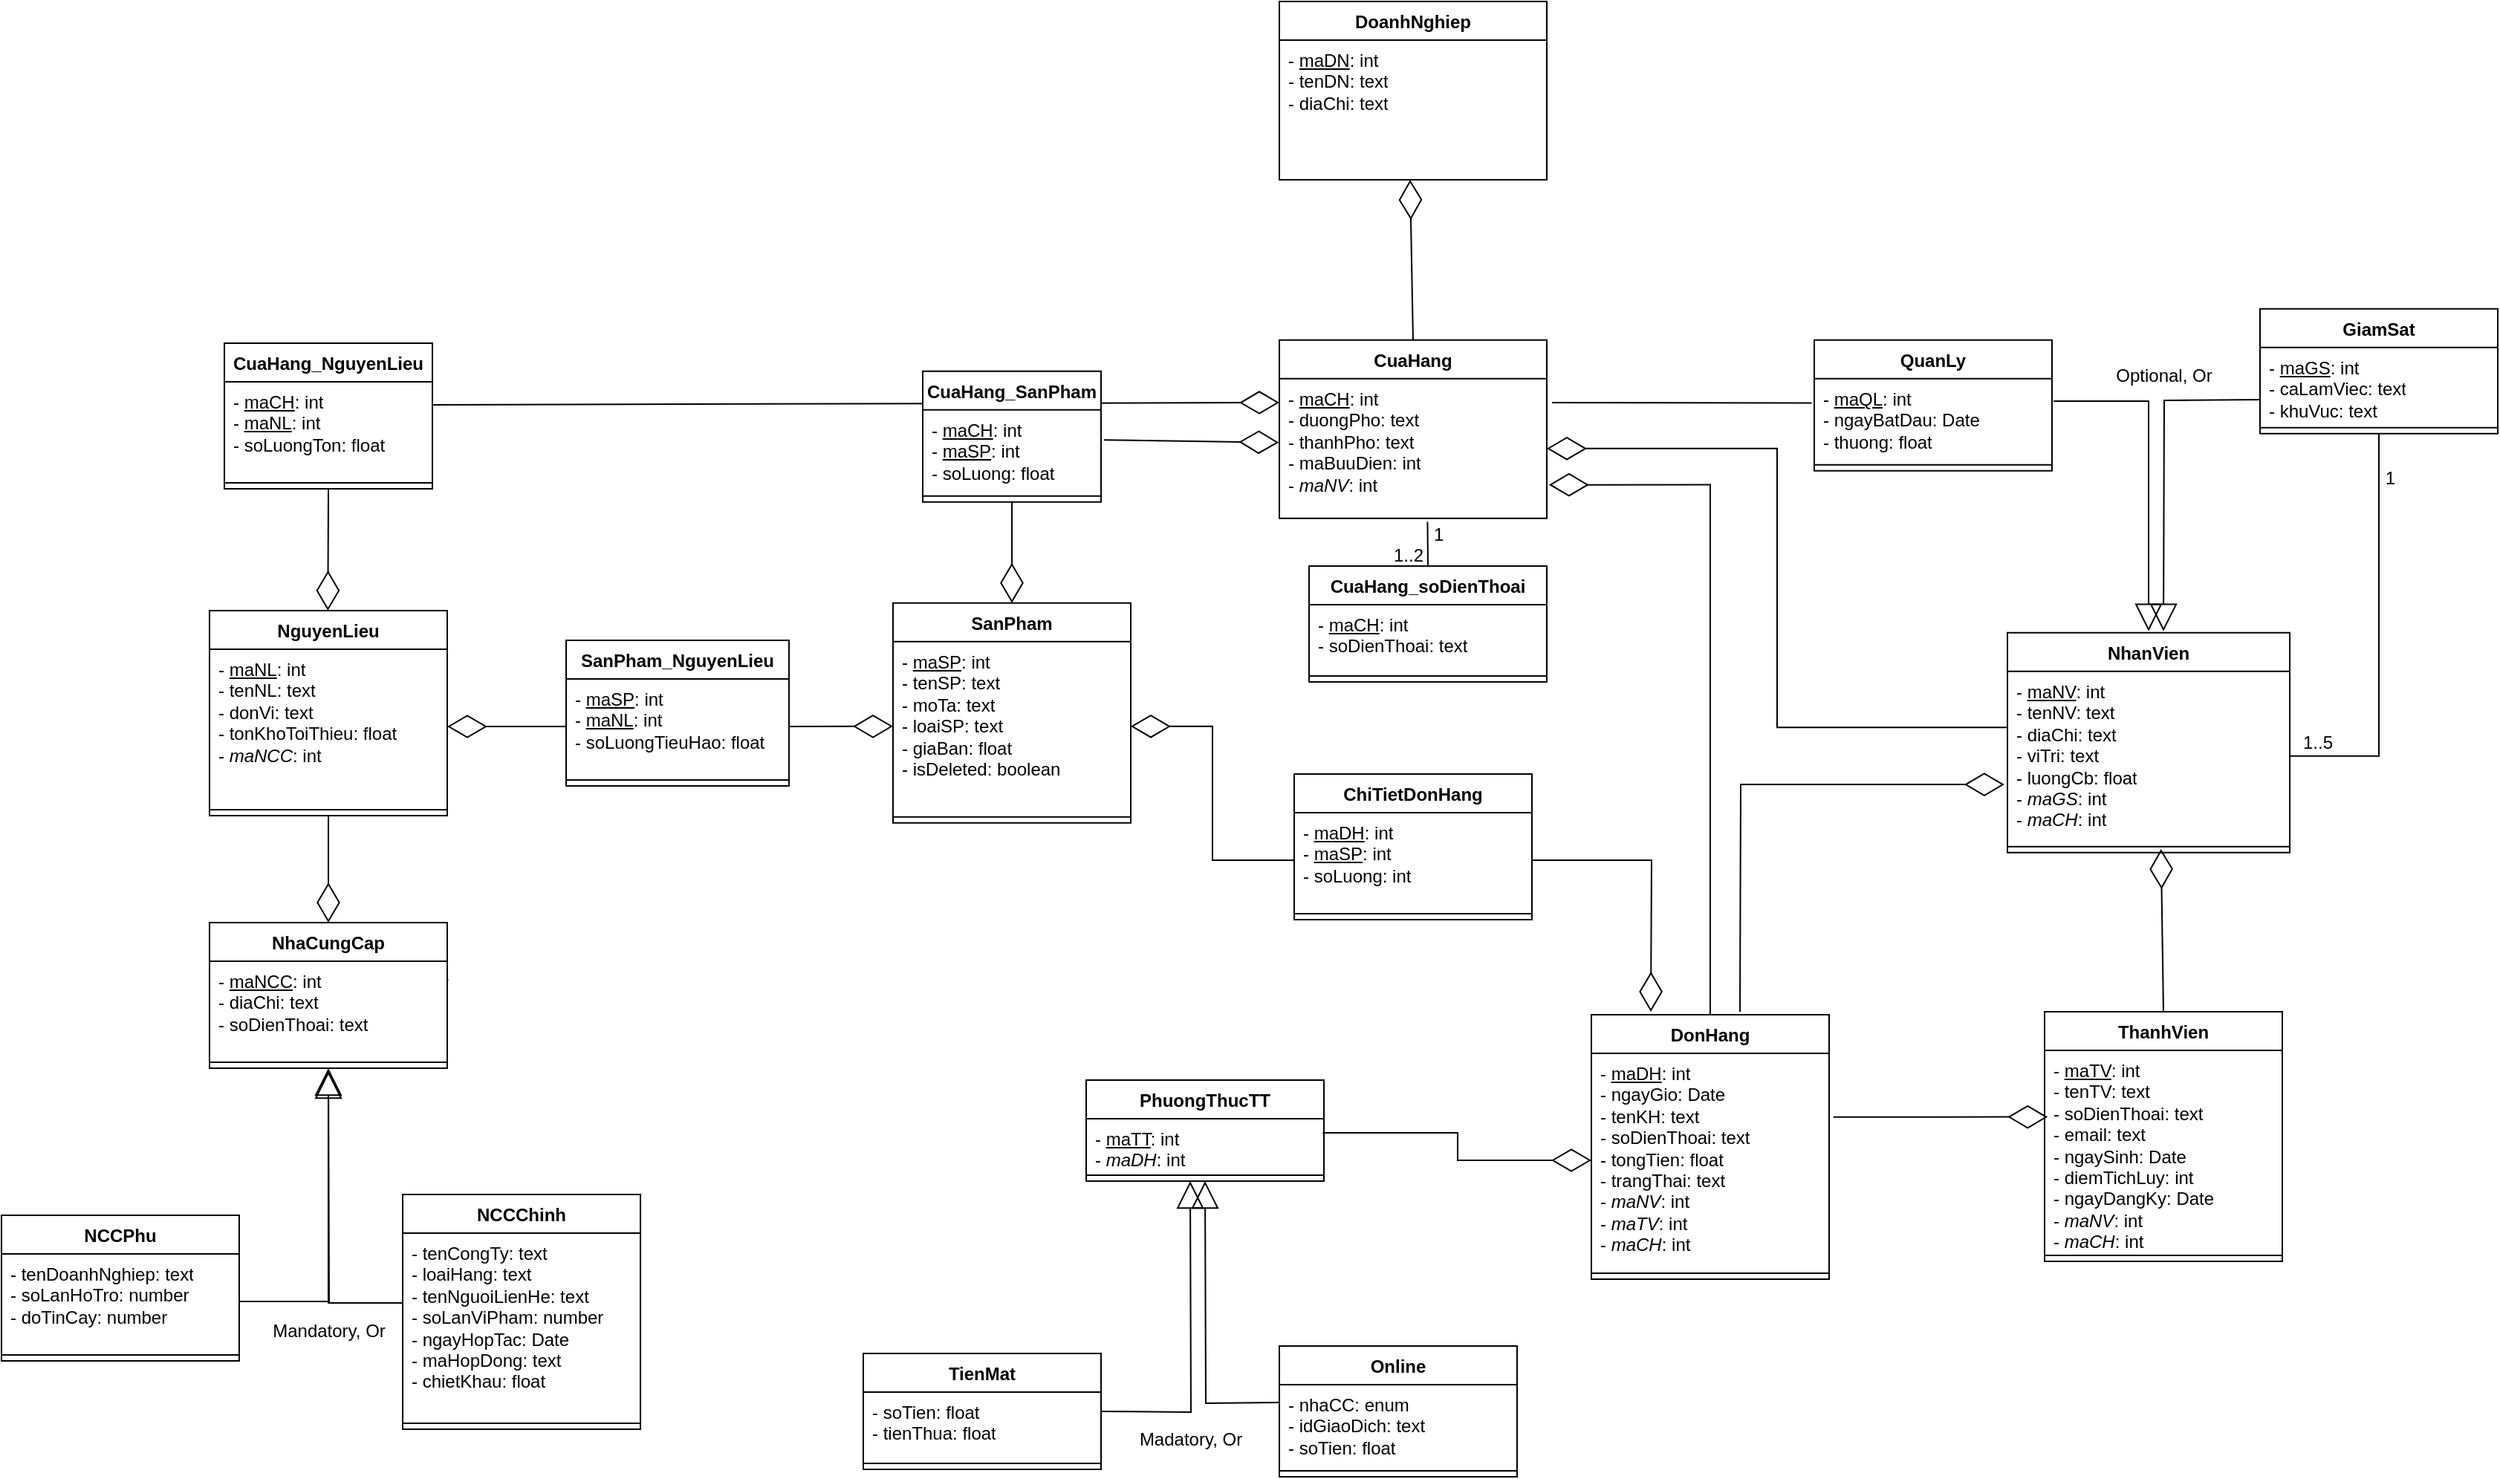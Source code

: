 <mxfile version="26.0.6">
  <diagram name="Page-1" id="6xRrUCBPtQCPAdvizPN7">
    <mxGraphModel dx="1007" dy="2607" grid="1" gridSize="10" guides="1" tooltips="1" connect="1" arrows="1" fold="1" page="1" pageScale="1" pageWidth="2336" pageHeight="1654" background="none" math="0" shadow="0">
      <root>
        <mxCell id="0" />
        <mxCell id="1" parent="0" />
        <mxCell id="emTc7THupfJZA45jP89o-106" value="CuaHang" style="swimlane;fontStyle=1;align=center;verticalAlign=top;childLayout=stackLayout;horizontal=1;startSize=26;horizontalStack=0;resizeParent=1;resizeParentMax=0;resizeLast=0;collapsible=1;marginBottom=0;whiteSpace=wrap;html=1;" parent="1" vertex="1">
          <mxGeometry x="1040" y="-1402.12" width="180" height="120" as="geometry" />
        </mxCell>
        <mxCell id="emTc7THupfJZA45jP89o-107" value="- &lt;u&gt;maCH&lt;/u&gt;: int&amp;nbsp;&lt;div&gt;- duongPho: text&lt;/div&gt;&lt;div&gt;- thanhPho: text&lt;/div&gt;&lt;div&gt;- maBuuDien: int&lt;/div&gt;&lt;div&gt;- &lt;i&gt;maNV&lt;/i&gt;: int&lt;/div&gt;" style="text;strokeColor=none;fillColor=none;align=left;verticalAlign=top;spacingLeft=4;spacingRight=4;overflow=hidden;rotatable=0;points=[[0,0.5],[1,0.5]];portConstraint=eastwest;whiteSpace=wrap;html=1;" parent="emTc7THupfJZA45jP89o-106" vertex="1">
          <mxGeometry y="26" width="180" height="94" as="geometry" />
        </mxCell>
        <mxCell id="emTc7THupfJZA45jP89o-109" value="NhanVien" style="swimlane;fontStyle=1;align=center;verticalAlign=top;childLayout=stackLayout;horizontal=1;startSize=26;horizontalStack=0;resizeParent=1;resizeParentMax=0;resizeLast=0;collapsible=1;marginBottom=0;whiteSpace=wrap;html=1;" parent="1" vertex="1">
          <mxGeometry x="1530" y="-1205.12" width="190" height="148" as="geometry" />
        </mxCell>
        <mxCell id="emTc7THupfJZA45jP89o-110" value="- &lt;u&gt;maNV&lt;/u&gt;: int&lt;div&gt;- tenNV: text&lt;/div&gt;&lt;div&gt;- diaChi: text&lt;/div&gt;&lt;div&gt;- viTri: text&lt;/div&gt;&lt;div&gt;- luongCb: float&lt;/div&gt;&lt;div&gt;- &lt;i&gt;maGS&lt;/i&gt;: int&lt;/div&gt;&lt;div&gt;- &lt;i&gt;maCH&lt;/i&gt;: int&lt;/div&gt;" style="text;strokeColor=none;fillColor=none;align=left;verticalAlign=top;spacingLeft=4;spacingRight=4;overflow=hidden;rotatable=0;points=[[0,0.5],[1,0.5]];portConstraint=eastwest;whiteSpace=wrap;html=1;" parent="emTc7THupfJZA45jP89o-109" vertex="1">
          <mxGeometry y="26" width="190" height="114" as="geometry" />
        </mxCell>
        <mxCell id="emTc7THupfJZA45jP89o-111" value="" style="line;strokeWidth=1;fillColor=none;align=left;verticalAlign=middle;spacingTop=-1;spacingLeft=3;spacingRight=3;rotatable=0;labelPosition=right;points=[];portConstraint=eastwest;strokeColor=inherit;" parent="emTc7THupfJZA45jP89o-109" vertex="1">
          <mxGeometry y="140" width="190" height="8" as="geometry" />
        </mxCell>
        <mxCell id="emTc7THupfJZA45jP89o-112" value="GiamSat" style="swimlane;fontStyle=1;align=center;verticalAlign=top;childLayout=stackLayout;horizontal=1;startSize=26;horizontalStack=0;resizeParent=1;resizeParentMax=0;resizeLast=0;collapsible=1;marginBottom=0;whiteSpace=wrap;html=1;" parent="1" vertex="1">
          <mxGeometry x="1700" y="-1423.12" width="160" height="84" as="geometry" />
        </mxCell>
        <mxCell id="emTc7THupfJZA45jP89o-113" value="&lt;div&gt;- &lt;u&gt;maGS&lt;/u&gt;: int&lt;/div&gt;- caLamViec: text&lt;div&gt;- khuVuc: text&lt;/div&gt;&lt;div&gt;&lt;br&gt;&lt;/div&gt;" style="text;strokeColor=none;fillColor=none;align=left;verticalAlign=top;spacingLeft=4;spacingRight=4;overflow=hidden;rotatable=0;points=[[0,0.5],[1,0.5]];portConstraint=eastwest;whiteSpace=wrap;html=1;" parent="emTc7THupfJZA45jP89o-112" vertex="1">
          <mxGeometry y="26" width="160" height="50" as="geometry" />
        </mxCell>
        <mxCell id="emTc7THupfJZA45jP89o-114" value="" style="line;strokeWidth=1;fillColor=none;align=left;verticalAlign=middle;spacingTop=-1;spacingLeft=3;spacingRight=3;rotatable=0;labelPosition=right;points=[];portConstraint=eastwest;strokeColor=inherit;" parent="emTc7THupfJZA45jP89o-112" vertex="1">
          <mxGeometry y="76" width="160" height="8" as="geometry" />
        </mxCell>
        <mxCell id="emTc7THupfJZA45jP89o-115" value="QuanLy" style="swimlane;fontStyle=1;align=center;verticalAlign=top;childLayout=stackLayout;horizontal=1;startSize=26;horizontalStack=0;resizeParent=1;resizeParentMax=0;resizeLast=0;collapsible=1;marginBottom=0;whiteSpace=wrap;html=1;" parent="1" vertex="1">
          <mxGeometry x="1400" y="-1402.12" width="160" height="88" as="geometry" />
        </mxCell>
        <mxCell id="emTc7THupfJZA45jP89o-116" value="&lt;div&gt;- &lt;u&gt;maQL&lt;/u&gt;: int&lt;/div&gt;- ngayBatDau: Date&lt;div&gt;- thuong: float&lt;/div&gt;" style="text;strokeColor=none;fillColor=none;align=left;verticalAlign=top;spacingLeft=4;spacingRight=4;overflow=hidden;rotatable=0;points=[[0,0.5],[1,0.5]];portConstraint=eastwest;whiteSpace=wrap;html=1;" parent="emTc7THupfJZA45jP89o-115" vertex="1">
          <mxGeometry y="26" width="160" height="54" as="geometry" />
        </mxCell>
        <mxCell id="emTc7THupfJZA45jP89o-117" value="" style="line;strokeWidth=1;fillColor=none;align=left;verticalAlign=middle;spacingTop=-1;spacingLeft=3;spacingRight=3;rotatable=0;labelPosition=right;points=[];portConstraint=eastwest;strokeColor=inherit;" parent="emTc7THupfJZA45jP89o-115" vertex="1">
          <mxGeometry y="80" width="160" height="8" as="geometry" />
        </mxCell>
        <mxCell id="emTc7THupfJZA45jP89o-118" value="NguyenLieu" style="swimlane;fontStyle=1;align=center;verticalAlign=top;childLayout=stackLayout;horizontal=1;startSize=26;horizontalStack=0;resizeParent=1;resizeParentMax=0;resizeLast=0;collapsible=1;marginBottom=0;whiteSpace=wrap;html=1;" parent="1" vertex="1">
          <mxGeometry x="320" y="-1220" width="160" height="138" as="geometry" />
        </mxCell>
        <mxCell id="emTc7THupfJZA45jP89o-119" value="- &lt;u&gt;maNL&lt;/u&gt;: int&lt;div&gt;- tenNL: text&lt;/div&gt;&lt;div&gt;- donVi: text&lt;/div&gt;&lt;div&gt;- tonKhoToiThieu: float&lt;/div&gt;&lt;div&gt;- &lt;i&gt;maNCC&lt;/i&gt;: int&lt;/div&gt;" style="text;strokeColor=none;fillColor=none;align=left;verticalAlign=top;spacingLeft=4;spacingRight=4;overflow=hidden;rotatable=0;points=[[0,0.5],[1,0.5]];portConstraint=eastwest;whiteSpace=wrap;html=1;" parent="emTc7THupfJZA45jP89o-118" vertex="1">
          <mxGeometry y="26" width="160" height="104" as="geometry" />
        </mxCell>
        <mxCell id="emTc7THupfJZA45jP89o-120" value="" style="line;strokeWidth=1;fillColor=none;align=left;verticalAlign=middle;spacingTop=-1;spacingLeft=3;spacingRight=3;rotatable=0;labelPosition=right;points=[];portConstraint=eastwest;strokeColor=inherit;" parent="emTc7THupfJZA45jP89o-118" vertex="1">
          <mxGeometry y="130" width="160" height="8" as="geometry" />
        </mxCell>
        <mxCell id="emTc7THupfJZA45jP89o-121" value="SanPham" style="swimlane;fontStyle=1;align=center;verticalAlign=top;childLayout=stackLayout;horizontal=1;startSize=26;horizontalStack=0;resizeParent=1;resizeParentMax=0;resizeLast=0;collapsible=1;marginBottom=0;whiteSpace=wrap;html=1;" parent="1" vertex="1">
          <mxGeometry x="780" y="-1225.12" width="160" height="148" as="geometry" />
        </mxCell>
        <mxCell id="emTc7THupfJZA45jP89o-122" value="- &lt;u&gt;maSP&lt;/u&gt;: int&lt;div&gt;- tenSP: text&lt;/div&gt;&lt;div&gt;- moTa: text&lt;/div&gt;&lt;div&gt;- loaiSP: text&lt;/div&gt;&lt;div&gt;- giaBan: float&lt;/div&gt;&lt;div&gt;- isDeleted: boolean&lt;/div&gt;" style="text;strokeColor=none;fillColor=none;align=left;verticalAlign=top;spacingLeft=4;spacingRight=4;overflow=hidden;rotatable=0;points=[[0,0.5],[1,0.5]];portConstraint=eastwest;whiteSpace=wrap;html=1;" parent="emTc7THupfJZA45jP89o-121" vertex="1">
          <mxGeometry y="26" width="160" height="114" as="geometry" />
        </mxCell>
        <mxCell id="emTc7THupfJZA45jP89o-123" value="" style="line;strokeWidth=1;fillColor=none;align=left;verticalAlign=middle;spacingTop=-1;spacingLeft=3;spacingRight=3;rotatable=0;labelPosition=right;points=[];portConstraint=eastwest;strokeColor=inherit;" parent="emTc7THupfJZA45jP89o-121" vertex="1">
          <mxGeometry y="140" width="160" height="8" as="geometry" />
        </mxCell>
        <mxCell id="emTc7THupfJZA45jP89o-124" value="NCCChinh" style="swimlane;fontStyle=1;align=center;verticalAlign=top;childLayout=stackLayout;horizontal=1;startSize=26;horizontalStack=0;resizeParent=1;resizeParentMax=0;resizeLast=0;collapsible=1;marginBottom=0;whiteSpace=wrap;html=1;" parent="1" vertex="1">
          <mxGeometry x="450" y="-827" width="160" height="158" as="geometry" />
        </mxCell>
        <mxCell id="emTc7THupfJZA45jP89o-125" value="- tenCongTy: text&lt;div&gt;- loaiHang: text&lt;div&gt;- tenNguoiLienHe: text&lt;/div&gt;&lt;/div&gt;&lt;div&gt;- soLanViPham: number&lt;/div&gt;&lt;div&gt;- ngayHopTac: Date&lt;/div&gt;&lt;div&gt;- maHopDong: text&lt;/div&gt;&lt;div&gt;- chietKhau: float&lt;/div&gt;" style="text;strokeColor=none;fillColor=none;align=left;verticalAlign=top;spacingLeft=4;spacingRight=4;overflow=hidden;rotatable=0;points=[[0,0.5],[1,0.5]];portConstraint=eastwest;whiteSpace=wrap;html=1;" parent="emTc7THupfJZA45jP89o-124" vertex="1">
          <mxGeometry y="26" width="160" height="124" as="geometry" />
        </mxCell>
        <mxCell id="emTc7THupfJZA45jP89o-126" value="" style="line;strokeWidth=1;fillColor=none;align=left;verticalAlign=middle;spacingTop=-1;spacingLeft=3;spacingRight=3;rotatable=0;labelPosition=right;points=[];portConstraint=eastwest;strokeColor=inherit;" parent="emTc7THupfJZA45jP89o-124" vertex="1">
          <mxGeometry y="150" width="160" height="8" as="geometry" />
        </mxCell>
        <mxCell id="emTc7THupfJZA45jP89o-127" value="NhaCungCap" style="swimlane;fontStyle=1;align=center;verticalAlign=top;childLayout=stackLayout;horizontal=1;startSize=26;horizontalStack=0;resizeParent=1;resizeParentMax=0;resizeLast=0;collapsible=1;marginBottom=0;whiteSpace=wrap;html=1;" parent="1" vertex="1">
          <mxGeometry x="320" y="-1010" width="160" height="98" as="geometry" />
        </mxCell>
        <mxCell id="emTc7THupfJZA45jP89o-128" value="- &lt;u&gt;maNCC&lt;/u&gt;: int&lt;div&gt;- diaChi: text&lt;/div&gt;&lt;div&gt;- soDienThoai: text&lt;/div&gt;" style="text;strokeColor=none;fillColor=none;align=left;verticalAlign=top;spacingLeft=4;spacingRight=4;overflow=hidden;rotatable=0;points=[[0,0.5],[1,0.5]];portConstraint=eastwest;whiteSpace=wrap;html=1;" parent="emTc7THupfJZA45jP89o-127" vertex="1">
          <mxGeometry y="26" width="160" height="64" as="geometry" />
        </mxCell>
        <mxCell id="emTc7THupfJZA45jP89o-129" value="" style="line;strokeWidth=1;fillColor=none;align=left;verticalAlign=middle;spacingTop=-1;spacingLeft=3;spacingRight=3;rotatable=0;labelPosition=right;points=[];portConstraint=eastwest;strokeColor=inherit;" parent="emTc7THupfJZA45jP89o-127" vertex="1">
          <mxGeometry y="90" width="160" height="8" as="geometry" />
        </mxCell>
        <mxCell id="emTc7THupfJZA45jP89o-130" value="NCCPhu" style="swimlane;fontStyle=1;align=center;verticalAlign=top;childLayout=stackLayout;horizontal=1;startSize=26;horizontalStack=0;resizeParent=1;resizeParentMax=0;resizeLast=0;collapsible=1;marginBottom=0;whiteSpace=wrap;html=1;" parent="1" vertex="1">
          <mxGeometry x="180" y="-813" width="160" height="98" as="geometry" />
        </mxCell>
        <mxCell id="emTc7THupfJZA45jP89o-131" value="- tenDoanhNghiep: text&lt;div&gt;- soLanHoTro: number&lt;/div&gt;&lt;div&gt;-&lt;span style=&quot;background-color: transparent; color: light-dark(rgb(0, 0, 0), rgb(255, 255, 255));&quot;&gt;&amp;nbsp;doTinCay: number&lt;/span&gt;&lt;/div&gt;" style="text;strokeColor=none;fillColor=none;align=left;verticalAlign=top;spacingLeft=4;spacingRight=4;overflow=hidden;rotatable=0;points=[[0,0.5],[1,0.5]];portConstraint=eastwest;whiteSpace=wrap;html=1;" parent="emTc7THupfJZA45jP89o-130" vertex="1">
          <mxGeometry y="26" width="160" height="64" as="geometry" />
        </mxCell>
        <mxCell id="emTc7THupfJZA45jP89o-132" value="" style="line;strokeWidth=1;fillColor=none;align=left;verticalAlign=middle;spacingTop=-1;spacingLeft=3;spacingRight=3;rotatable=0;labelPosition=right;points=[];portConstraint=eastwest;strokeColor=inherit;" parent="emTc7THupfJZA45jP89o-130" vertex="1">
          <mxGeometry y="90" width="160" height="8" as="geometry" />
        </mxCell>
        <mxCell id="emTc7THupfJZA45jP89o-133" value="ThanhVien" style="swimlane;fontStyle=1;align=center;verticalAlign=top;childLayout=stackLayout;horizontal=1;startSize=26;horizontalStack=0;resizeParent=1;resizeParentMax=0;resizeLast=0;collapsible=1;marginBottom=0;whiteSpace=wrap;html=1;" parent="1" vertex="1">
          <mxGeometry x="1555" y="-950" width="160" height="168" as="geometry" />
        </mxCell>
        <mxCell id="emTc7THupfJZA45jP89o-134" value="- &lt;u&gt;maTV&lt;/u&gt;: int&lt;div&gt;- tenTV: text&lt;/div&gt;&lt;div&gt;- soDienThoai: text&lt;/div&gt;&lt;div&gt;- email: text&lt;/div&gt;&lt;div&gt;- ngaySinh: Date&lt;/div&gt;&lt;div&gt;- diemTichLuy: int&lt;/div&gt;&lt;div&gt;- ngayDangKy: Date&lt;/div&gt;&lt;div&gt;- &lt;i&gt;maNV&lt;/i&gt;: int&lt;/div&gt;&lt;div&gt;- &lt;i&gt;maCH&lt;/i&gt;: int&lt;/div&gt;" style="text;strokeColor=none;fillColor=none;align=left;verticalAlign=top;spacingLeft=4;spacingRight=4;overflow=hidden;rotatable=0;points=[[0,0.5],[1,0.5]];portConstraint=eastwest;whiteSpace=wrap;html=1;" parent="emTc7THupfJZA45jP89o-133" vertex="1">
          <mxGeometry y="26" width="160" height="134" as="geometry" />
        </mxCell>
        <mxCell id="emTc7THupfJZA45jP89o-135" value="" style="line;strokeWidth=1;fillColor=none;align=left;verticalAlign=middle;spacingTop=-1;spacingLeft=3;spacingRight=3;rotatable=0;labelPosition=right;points=[];portConstraint=eastwest;strokeColor=inherit;" parent="emTc7THupfJZA45jP89o-133" vertex="1">
          <mxGeometry y="160" width="160" height="8" as="geometry" />
        </mxCell>
        <mxCell id="emTc7THupfJZA45jP89o-136" value="DonHang" style="swimlane;fontStyle=1;align=center;verticalAlign=top;childLayout=stackLayout;horizontal=1;startSize=26;horizontalStack=0;resizeParent=1;resizeParentMax=0;resizeLast=0;collapsible=1;marginBottom=0;whiteSpace=wrap;html=1;" parent="1" vertex="1">
          <mxGeometry x="1250" y="-948" width="160" height="178" as="geometry" />
        </mxCell>
        <mxCell id="emTc7THupfJZA45jP89o-137" value="- &lt;u&gt;maDH&lt;/u&gt;: int&lt;div&gt;- ngayGio: Date&lt;/div&gt;&lt;div&gt;- tenKH: text&lt;/div&gt;&lt;div&gt;- soDienThoai: text&lt;/div&gt;&lt;div&gt;- tongTien: float&lt;/div&gt;&lt;div&gt;- trangThai: text&lt;/div&gt;&lt;div&gt;- &lt;i&gt;maNV&lt;/i&gt;: int&lt;/div&gt;&lt;div&gt;-&amp;nbsp;&lt;i style=&quot;background-color: transparent; color: light-dark(rgb(0, 0, 0), rgb(255, 255, 255));&quot;&gt;maTV&lt;/i&gt;&lt;span style=&quot;background-color: transparent; color: light-dark(rgb(0, 0, 0), rgb(255, 255, 255));&quot;&gt;: int&lt;/span&gt;&lt;/div&gt;&lt;div&gt;&lt;span style=&quot;background-color: transparent; color: light-dark(rgb(0, 0, 0), rgb(255, 255, 255));&quot;&gt;- &lt;i&gt;maCH&lt;/i&gt;: int&lt;/span&gt;&lt;/div&gt;" style="text;strokeColor=none;fillColor=none;align=left;verticalAlign=top;spacingLeft=4;spacingRight=4;overflow=hidden;rotatable=0;points=[[0,0.5],[1,0.5]];portConstraint=eastwest;whiteSpace=wrap;html=1;" parent="emTc7THupfJZA45jP89o-136" vertex="1">
          <mxGeometry y="26" width="160" height="144" as="geometry" />
        </mxCell>
        <mxCell id="emTc7THupfJZA45jP89o-138" value="" style="line;strokeWidth=1;fillColor=none;align=left;verticalAlign=middle;spacingTop=-1;spacingLeft=3;spacingRight=3;rotatable=0;labelPosition=right;points=[];portConstraint=eastwest;strokeColor=inherit;" parent="emTc7THupfJZA45jP89o-136" vertex="1">
          <mxGeometry y="170" width="160" height="8" as="geometry" />
        </mxCell>
        <mxCell id="emTc7THupfJZA45jP89o-139" value="ChiTietDonHang" style="swimlane;fontStyle=1;align=center;verticalAlign=top;childLayout=stackLayout;horizontal=1;startSize=26;horizontalStack=0;resizeParent=1;resizeParentMax=0;resizeLast=0;collapsible=1;marginBottom=0;whiteSpace=wrap;html=1;" parent="1" vertex="1">
          <mxGeometry x="1050" y="-1110" width="160" height="98" as="geometry" />
        </mxCell>
        <mxCell id="emTc7THupfJZA45jP89o-140" value="- &lt;u&gt;maDH&lt;/u&gt;: int&lt;div&gt;- &lt;u&gt;maSP&lt;/u&gt;: int&lt;/div&gt;&lt;div&gt;- soLuong: int&lt;/div&gt;" style="text;strokeColor=none;fillColor=none;align=left;verticalAlign=top;spacingLeft=4;spacingRight=4;overflow=hidden;rotatable=0;points=[[0,0.5],[1,0.5]];portConstraint=eastwest;whiteSpace=wrap;html=1;" parent="emTc7THupfJZA45jP89o-139" vertex="1">
          <mxGeometry y="26" width="160" height="64" as="geometry" />
        </mxCell>
        <mxCell id="emTc7THupfJZA45jP89o-141" value="" style="line;strokeWidth=1;fillColor=none;align=left;verticalAlign=middle;spacingTop=-1;spacingLeft=3;spacingRight=3;rotatable=0;labelPosition=right;points=[];portConstraint=eastwest;strokeColor=inherit;" parent="emTc7THupfJZA45jP89o-139" vertex="1">
          <mxGeometry y="90" width="160" height="8" as="geometry" />
        </mxCell>
        <mxCell id="emTc7THupfJZA45jP89o-143" value="" style="endArrow=none;html=1;rounded=0;exitX=1.02;exitY=0.171;exitDx=0;exitDy=0;exitPerimeter=0;entryX=-0.011;entryY=0.304;entryDx=0;entryDy=0;entryPerimeter=0;" parent="1" source="emTc7THupfJZA45jP89o-107" target="emTc7THupfJZA45jP89o-116" edge="1">
          <mxGeometry relative="1" as="geometry">
            <mxPoint x="1260" y="-1170" as="sourcePoint" />
            <mxPoint x="1420" y="-1170" as="targetPoint" />
          </mxGeometry>
        </mxCell>
        <mxCell id="emTc7THupfJZA45jP89o-146" value="" style="endArrow=block;endSize=16;endFill=0;html=1;rounded=0;entryX=0.5;entryY=0;entryDx=0;entryDy=0;edgeStyle=orthogonalEdgeStyle;" parent="1" edge="1">
          <mxGeometry x="0.122" y="35" width="160" relative="1" as="geometry">
            <mxPoint x="1561" y="-1361" as="sourcePoint" />
            <mxPoint x="1625" y="-1206.12" as="targetPoint" />
            <Array as="points">
              <mxPoint x="1625" y="-1361" />
            </Array>
            <mxPoint as="offset" />
          </mxGeometry>
        </mxCell>
        <mxCell id="emTc7THupfJZA45jP89o-148" value="Optional, Or" style="text;html=1;align=center;verticalAlign=middle;resizable=0;points=[];autosize=1;strokeColor=none;fillColor=none;" parent="1" vertex="1">
          <mxGeometry x="1590" y="-1393.12" width="90" height="30" as="geometry" />
        </mxCell>
        <mxCell id="emTc7THupfJZA45jP89o-149" value="" style="endArrow=none;html=1;rounded=0;exitX=0.5;exitY=1;exitDx=0;exitDy=0;entryX=1;entryY=0.5;entryDx=0;entryDy=0;edgeStyle=orthogonalEdgeStyle;" parent="1" source="emTc7THupfJZA45jP89o-112" target="emTc7THupfJZA45jP89o-110" edge="1">
          <mxGeometry relative="1" as="geometry">
            <mxPoint x="1761.92" y="-1122.88" as="sourcePoint" />
            <mxPoint x="1417" y="-1159" as="targetPoint" />
          </mxGeometry>
        </mxCell>
        <mxCell id="emTc7THupfJZA45jP89o-151" value="1..5" style="resizable=0;html=1;whiteSpace=wrap;align=right;verticalAlign=bottom;" parent="emTc7THupfJZA45jP89o-149" connectable="0" vertex="1">
          <mxGeometry x="1" relative="1" as="geometry">
            <mxPoint x="30" as="offset" />
          </mxGeometry>
        </mxCell>
        <mxCell id="MhT0y9kHoUGfGFRxfrse-48" value="1" style="resizable=0;html=1;whiteSpace=wrap;align=right;verticalAlign=bottom;" parent="emTc7THupfJZA45jP89o-149" connectable="0" vertex="1">
          <mxGeometry x="1" relative="1" as="geometry">
            <mxPoint x="72" y="-178" as="offset" />
          </mxGeometry>
        </mxCell>
        <mxCell id="emTc7THupfJZA45jP89o-167" value="Mandatory, Or" style="text;html=1;align=center;verticalAlign=middle;resizable=0;points=[];autosize=1;strokeColor=none;fillColor=none;" parent="1" vertex="1">
          <mxGeometry x="350" y="-750" width="100" height="30" as="geometry" />
        </mxCell>
        <mxCell id="emTc7THupfJZA45jP89o-184" value="" style="endArrow=none;html=1;rounded=0;exitX=1.02;exitY=0.171;exitDx=0;exitDy=0;exitPerimeter=0;entryX=0.012;entryY=0.11;entryDx=0;entryDy=0;entryPerimeter=0;" parent="1" edge="1">
          <mxGeometry relative="1" as="geometry">
            <mxPoint x="480" y="-970" as="sourcePoint" />
            <mxPoint x="480.24" y="-971.9" as="targetPoint" />
          </mxGeometry>
        </mxCell>
        <mxCell id="emTc7THupfJZA45jP89o-204" value="CuaHang_soDienThoai" style="swimlane;fontStyle=1;align=center;verticalAlign=top;childLayout=stackLayout;horizontal=1;startSize=26;horizontalStack=0;resizeParent=1;resizeParentMax=0;resizeLast=0;collapsible=1;marginBottom=0;whiteSpace=wrap;html=1;" parent="1" vertex="1">
          <mxGeometry x="1060" y="-1250" width="160" height="78" as="geometry" />
        </mxCell>
        <mxCell id="emTc7THupfJZA45jP89o-205" value="- &lt;u&gt;maCH&lt;/u&gt;: int&lt;div&gt;- soDienThoai: text&lt;/div&gt;" style="text;strokeColor=none;fillColor=none;align=left;verticalAlign=top;spacingLeft=4;spacingRight=4;overflow=hidden;rotatable=0;points=[[0,0.5],[1,0.5]];portConstraint=eastwest;whiteSpace=wrap;html=1;" parent="emTc7THupfJZA45jP89o-204" vertex="1">
          <mxGeometry y="26" width="160" height="44" as="geometry" />
        </mxCell>
        <mxCell id="emTc7THupfJZA45jP89o-206" value="" style="line;strokeWidth=1;fillColor=none;align=left;verticalAlign=middle;spacingTop=-1;spacingLeft=3;spacingRight=3;rotatable=0;labelPosition=right;points=[];portConstraint=eastwest;strokeColor=inherit;" parent="emTc7THupfJZA45jP89o-204" vertex="1">
          <mxGeometry y="70" width="160" height="8" as="geometry" />
        </mxCell>
        <mxCell id="MhT0y9kHoUGfGFRxfrse-7" value="" style="endArrow=none;html=1;rounded=0;entryX=0.5;entryY=0;entryDx=0;entryDy=0;exitX=0.554;exitY=1.025;exitDx=0;exitDy=0;exitPerimeter=0;" parent="1" source="emTc7THupfJZA45jP89o-107" target="emTc7THupfJZA45jP89o-204" edge="1">
          <mxGeometry relative="1" as="geometry">
            <mxPoint x="1010" y="-1110" as="sourcePoint" />
            <mxPoint x="1170" y="-1110" as="targetPoint" />
          </mxGeometry>
        </mxCell>
        <mxCell id="MhT0y9kHoUGfGFRxfrse-8" value="1" style="resizable=0;html=1;whiteSpace=wrap;align=left;verticalAlign=bottom;" parent="MhT0y9kHoUGfGFRxfrse-7" connectable="0" vertex="1">
          <mxGeometry x="-1" relative="1" as="geometry">
            <mxPoint x="2" y="17" as="offset" />
          </mxGeometry>
        </mxCell>
        <mxCell id="MhT0y9kHoUGfGFRxfrse-9" value="1..2" style="resizable=0;html=1;whiteSpace=wrap;align=right;verticalAlign=bottom;" parent="MhT0y9kHoUGfGFRxfrse-7" connectable="0" vertex="1">
          <mxGeometry x="1" relative="1" as="geometry">
            <mxPoint x="-2" y="1" as="offset" />
          </mxGeometry>
        </mxCell>
        <mxCell id="MhT0y9kHoUGfGFRxfrse-11" value="" style="endArrow=diamondThin;endFill=0;endSize=24;html=1;rounded=0;exitX=0.5;exitY=1;exitDx=0;exitDy=0;entryX=0.5;entryY=0;entryDx=0;entryDy=0;" parent="1" source="emTc7THupfJZA45jP89o-156" target="emTc7THupfJZA45jP89o-121" edge="1">
          <mxGeometry width="160" relative="1" as="geometry">
            <mxPoint x="555" y="-1320" as="sourcePoint" />
            <mxPoint x="715" y="-1320" as="targetPoint" />
          </mxGeometry>
        </mxCell>
        <mxCell id="MhT0y9kHoUGfGFRxfrse-13" value="" style="endArrow=diamondThin;endFill=0;endSize=24;html=1;rounded=0;exitX=1.016;exitY=0.375;exitDx=0;exitDy=0;entryX=-0.002;entryY=0.457;entryDx=0;entryDy=0;entryPerimeter=0;exitPerimeter=0;" parent="1" source="emTc7THupfJZA45jP89o-157" target="emTc7THupfJZA45jP89o-107" edge="1">
          <mxGeometry width="160" relative="1" as="geometry">
            <mxPoint x="810" y="-1321" as="sourcePoint" />
            <mxPoint x="725" y="-1319" as="targetPoint" />
          </mxGeometry>
        </mxCell>
        <mxCell id="MhT0y9kHoUGfGFRxfrse-16" value="" style="endArrow=block;endSize=16;endFill=0;html=1;rounded=0;entryX=0.5;entryY=0;entryDx=0;entryDy=0;edgeStyle=orthogonalEdgeStyle;exitX=0;exitY=0.5;exitDx=0;exitDy=0;" parent="1" edge="1">
          <mxGeometry x="0.122" y="35" width="160" relative="1" as="geometry">
            <mxPoint x="1700.0" y="-1362" as="sourcePoint" />
            <mxPoint x="1635" y="-1206.12" as="targetPoint" />
            <mxPoint as="offset" />
          </mxGeometry>
        </mxCell>
        <mxCell id="MhT0y9kHoUGfGFRxfrse-20" value="" style="endArrow=diamondThin;endFill=0;endSize=24;html=1;rounded=0;entryX=0.544;entryY=0.705;entryDx=0;entryDy=0;entryPerimeter=0;exitX=0.5;exitY=0;exitDx=0;exitDy=0;" parent="1" source="emTc7THupfJZA45jP89o-133" target="emTc7THupfJZA45jP89o-111" edge="1">
          <mxGeometry width="160" relative="1" as="geometry">
            <mxPoint x="1340" y="-970" as="sourcePoint" />
            <mxPoint x="1500" y="-970" as="targetPoint" />
          </mxGeometry>
        </mxCell>
        <mxCell id="MhT0y9kHoUGfGFRxfrse-21" value="" style="endArrow=diamondThin;endFill=0;endSize=24;html=1;rounded=0;exitX=1.018;exitY=0.298;exitDx=0;exitDy=0;exitPerimeter=0;entryX=0.013;entryY=0.334;entryDx=0;entryDy=0;entryPerimeter=0;edgeStyle=orthogonalEdgeStyle;" parent="1" source="emTc7THupfJZA45jP89o-137" target="emTc7THupfJZA45jP89o-134" edge="1">
          <mxGeometry width="160" relative="1" as="geometry">
            <mxPoint x="1645" y="-940" as="sourcePoint" />
            <mxPoint x="1550" y="-881" as="targetPoint" />
          </mxGeometry>
        </mxCell>
        <mxCell id="MhT0y9kHoUGfGFRxfrse-23" value="" style="endArrow=diamondThin;endFill=0;endSize=24;html=1;rounded=0;entryX=1;entryY=0.5;entryDx=0;entryDy=0;exitX=0;exitY=0.5;exitDx=0;exitDy=0;edgeStyle=orthogonalEdgeStyle;" parent="1" source="emTc7THupfJZA45jP89o-140" target="emTc7THupfJZA45jP89o-122" edge="1">
          <mxGeometry width="160" relative="1" as="geometry">
            <mxPoint x="1300" y="-960" as="sourcePoint" />
            <mxPoint x="1460" y="-960" as="targetPoint" />
          </mxGeometry>
        </mxCell>
        <mxCell id="MhT0y9kHoUGfGFRxfrse-25" value="SanPham_NguyenLieu&lt;div&gt;&lt;br&gt;&lt;/div&gt;" style="swimlane;fontStyle=1;align=center;verticalAlign=top;childLayout=stackLayout;horizontal=1;startSize=26;horizontalStack=0;resizeParent=1;resizeParentMax=0;resizeLast=0;collapsible=1;marginBottom=0;whiteSpace=wrap;html=1;" parent="1" vertex="1">
          <mxGeometry x="560" y="-1200" width="150" height="98" as="geometry" />
        </mxCell>
        <mxCell id="MhT0y9kHoUGfGFRxfrse-26" value="- &lt;u&gt;maSP&lt;/u&gt;: int&lt;div&gt;- &lt;u&gt;maNL&lt;/u&gt;: int&lt;/div&gt;&lt;div&gt;- soLuongTieuHao: float&lt;/div&gt;&lt;div&gt;&lt;br&gt;&lt;/div&gt;" style="text;strokeColor=none;fillColor=none;align=left;verticalAlign=top;spacingLeft=4;spacingRight=4;overflow=hidden;rotatable=0;points=[[0,0.5],[1,0.5]];portConstraint=eastwest;whiteSpace=wrap;html=1;" parent="MhT0y9kHoUGfGFRxfrse-25" vertex="1">
          <mxGeometry y="26" width="150" height="64" as="geometry" />
        </mxCell>
        <mxCell id="MhT0y9kHoUGfGFRxfrse-27" value="" style="line;strokeWidth=1;fillColor=none;align=left;verticalAlign=middle;spacingTop=-1;spacingLeft=3;spacingRight=3;rotatable=0;labelPosition=right;points=[];portConstraint=eastwest;strokeColor=inherit;" parent="MhT0y9kHoUGfGFRxfrse-25" vertex="1">
          <mxGeometry y="90" width="150" height="8" as="geometry" />
        </mxCell>
        <mxCell id="MhT0y9kHoUGfGFRxfrse-29" value="" style="endArrow=diamondThin;endFill=0;endSize=24;html=1;rounded=0;entryX=0;entryY=0.5;entryDx=0;entryDy=0;exitX=1;exitY=0.5;exitDx=0;exitDy=0;" parent="1" source="MhT0y9kHoUGfGFRxfrse-26" target="emTc7THupfJZA45jP89o-122" edge="1">
          <mxGeometry width="160" relative="1" as="geometry">
            <mxPoint x="680" y="-1200" as="sourcePoint" />
            <mxPoint x="840" y="-1200" as="targetPoint" />
          </mxGeometry>
        </mxCell>
        <mxCell id="MhT0y9kHoUGfGFRxfrse-30" value="" style="endArrow=diamondThin;endFill=0;endSize=24;html=1;rounded=0;entryX=1;entryY=0.5;entryDx=0;entryDy=0;exitX=0;exitY=0.5;exitDx=0;exitDy=0;" parent="1" source="MhT0y9kHoUGfGFRxfrse-26" target="emTc7THupfJZA45jP89o-119" edge="1">
          <mxGeometry width="160" relative="1" as="geometry">
            <mxPoint x="720" y="-1132" as="sourcePoint" />
            <mxPoint x="790" y="-1132" as="targetPoint" />
          </mxGeometry>
        </mxCell>
        <mxCell id="MhT0y9kHoUGfGFRxfrse-31" value="" style="endArrow=diamondThin;endFill=0;endSize=24;html=1;rounded=0;entryX=0.5;entryY=0;entryDx=0;entryDy=0;exitX=0.5;exitY=1;exitDx=0;exitDy=0;" parent="1" source="emTc7THupfJZA45jP89o-118" target="emTc7THupfJZA45jP89o-127" edge="1">
          <mxGeometry width="160" relative="1" as="geometry">
            <mxPoint x="570" y="-1132" as="sourcePoint" />
            <mxPoint x="490" y="-1132" as="targetPoint" />
          </mxGeometry>
        </mxCell>
        <mxCell id="MhT0y9kHoUGfGFRxfrse-35" value="" style="endArrow=block;endSize=16;endFill=0;html=1;rounded=0;edgeStyle=orthogonalEdgeStyle;exitX=0;exitY=0.5;exitDx=0;exitDy=0;entryX=0.5;entryY=1;entryDx=0;entryDy=0;" parent="1" source="emTc7THupfJZA45jP89o-125" target="emTc7THupfJZA45jP89o-127" edge="1">
          <mxGeometry x="0.122" y="35" width="160" relative="1" as="geometry">
            <mxPoint x="480.0" y="-903" as="sourcePoint" />
            <mxPoint x="380" y="-780" as="targetPoint" />
            <mxPoint as="offset" />
            <Array as="points">
              <mxPoint x="400" y="-754" />
            </Array>
          </mxGeometry>
        </mxCell>
        <mxCell id="MhT0y9kHoUGfGFRxfrse-36" value="" style="endArrow=block;endSize=16;endFill=0;html=1;rounded=0;edgeStyle=orthogonalEdgeStyle;exitX=1;exitY=0.5;exitDx=0;exitDy=0;" parent="1" source="emTc7THupfJZA45jP89o-131" edge="1">
          <mxGeometry x="0.122" y="35" width="160" relative="1" as="geometry">
            <mxPoint x="450" y="-774" as="sourcePoint" />
            <mxPoint x="400" y="-910" as="targetPoint" />
            <mxPoint as="offset" />
          </mxGeometry>
        </mxCell>
        <mxCell id="MhT0y9kHoUGfGFRxfrse-38" value="" style="endArrow=diamondThin;endFill=0;endSize=24;html=1;rounded=0;exitX=1;exitY=0.5;exitDx=0;exitDy=0;edgeStyle=orthogonalEdgeStyle;" parent="1" source="emTc7THupfJZA45jP89o-140" edge="1">
          <mxGeometry width="160" relative="1" as="geometry">
            <mxPoint x="1140" y="-890" as="sourcePoint" />
            <mxPoint x="1290" y="-950" as="targetPoint" />
          </mxGeometry>
        </mxCell>
        <mxCell id="LdxnCqDQkZrAlfchqpRL-2" value="DoanhNghiep" style="swimlane;fontStyle=1;align=center;verticalAlign=top;childLayout=stackLayout;horizontal=1;startSize=26;horizontalStack=0;resizeParent=1;resizeParentMax=0;resizeLast=0;collapsible=1;marginBottom=0;whiteSpace=wrap;html=1;" parent="1" vertex="1">
          <mxGeometry x="1040" y="-1630" width="180" height="120" as="geometry" />
        </mxCell>
        <mxCell id="LdxnCqDQkZrAlfchqpRL-3" value="- &lt;u&gt;maDN&lt;/u&gt;: int&amp;nbsp;&lt;div&gt;- tenDN: text&lt;/div&gt;&lt;div&gt;- diaChi: text&lt;/div&gt;" style="text;strokeColor=none;fillColor=none;align=left;verticalAlign=top;spacingLeft=4;spacingRight=4;overflow=hidden;rotatable=0;points=[[0,0.5],[1,0.5]];portConstraint=eastwest;whiteSpace=wrap;html=1;" parent="LdxnCqDQkZrAlfchqpRL-2" vertex="1">
          <mxGeometry y="26" width="180" height="94" as="geometry" />
        </mxCell>
        <mxCell id="LdxnCqDQkZrAlfchqpRL-4" value="" style="endArrow=diamondThin;endFill=0;endSize=24;html=1;rounded=0;exitX=0.5;exitY=0;exitDx=0;exitDy=0;" parent="1" source="emTc7THupfJZA45jP89o-106" edge="1">
          <mxGeometry width="160" relative="1" as="geometry">
            <mxPoint x="1060" y="-1490" as="sourcePoint" />
            <mxPoint x="1128" y="-1510" as="targetPoint" />
          </mxGeometry>
        </mxCell>
        <mxCell id="LdxnCqDQkZrAlfchqpRL-6" value="CuaHang_NguyenLieu" style="swimlane;fontStyle=1;align=center;verticalAlign=top;childLayout=stackLayout;horizontal=1;startSize=26;horizontalStack=0;resizeParent=1;resizeParentMax=0;resizeLast=0;collapsible=1;marginBottom=0;whiteSpace=wrap;html=1;" parent="1" vertex="1">
          <mxGeometry x="330" y="-1400" width="140" height="98" as="geometry" />
        </mxCell>
        <mxCell id="LdxnCqDQkZrAlfchqpRL-7" value="- &lt;u&gt;maCH&lt;/u&gt;: int&lt;div&gt;- &lt;u&gt;maNL&lt;/u&gt;: int&lt;/div&gt;&lt;div&gt;- soLuongTon: float&lt;/div&gt;" style="text;strokeColor=none;fillColor=none;align=left;verticalAlign=top;spacingLeft=4;spacingRight=4;overflow=hidden;rotatable=0;points=[[0,0.5],[1,0.5]];portConstraint=eastwest;whiteSpace=wrap;html=1;" parent="LdxnCqDQkZrAlfchqpRL-6" vertex="1">
          <mxGeometry y="26" width="140" height="64" as="geometry" />
        </mxCell>
        <mxCell id="LdxnCqDQkZrAlfchqpRL-8" value="" style="line;strokeWidth=1;fillColor=none;align=left;verticalAlign=middle;spacingTop=-1;spacingLeft=3;spacingRight=3;rotatable=0;labelPosition=right;points=[];portConstraint=eastwest;strokeColor=inherit;" parent="LdxnCqDQkZrAlfchqpRL-6" vertex="1">
          <mxGeometry y="90" width="140" height="8" as="geometry" />
        </mxCell>
        <mxCell id="LdxnCqDQkZrAlfchqpRL-9" value="" style="endArrow=diamondThin;endFill=0;endSize=24;html=1;rounded=0;exitX=0.5;exitY=1;exitDx=0;exitDy=0;entryX=0.5;entryY=0;entryDx=0;entryDy=0;" parent="1" source="LdxnCqDQkZrAlfchqpRL-6" edge="1">
          <mxGeometry width="160" relative="1" as="geometry">
            <mxPoint x="399.66" y="-1288" as="sourcePoint" />
            <mxPoint x="399.66" y="-1220" as="targetPoint" />
          </mxGeometry>
        </mxCell>
        <mxCell id="LdxnCqDQkZrAlfchqpRL-10" value="" style="endArrow=diamondThin;endFill=0;endSize=24;html=1;rounded=0;entryX=0;entryY=0.171;entryDx=0;entryDy=0;entryPerimeter=0;" parent="1" target="emTc7THupfJZA45jP89o-107" edge="1">
          <mxGeometry width="160" relative="1" as="geometry">
            <mxPoint x="470" y="-1358.46" as="sourcePoint" />
            <mxPoint x="630" y="-1358.46" as="targetPoint" />
          </mxGeometry>
        </mxCell>
        <mxCell id="emTc7THupfJZA45jP89o-156" value="CuaHang_SanPham" style="swimlane;fontStyle=1;align=center;verticalAlign=top;childLayout=stackLayout;horizontal=1;startSize=26;horizontalStack=0;resizeParent=1;resizeParentMax=0;resizeLast=0;collapsible=1;marginBottom=0;whiteSpace=wrap;html=1;" parent="1" vertex="1">
          <mxGeometry x="800" y="-1381.12" width="120" height="88" as="geometry" />
        </mxCell>
        <mxCell id="emTc7THupfJZA45jP89o-157" value="- &lt;u&gt;maCH&lt;/u&gt;: int&lt;div&gt;- &lt;u&gt;maSP&lt;/u&gt;: int&lt;/div&gt;&lt;div&gt;- soLuong: float&lt;/div&gt;&lt;div&gt;&lt;br&gt;&lt;/div&gt;" style="text;strokeColor=none;fillColor=none;align=left;verticalAlign=top;spacingLeft=4;spacingRight=4;overflow=hidden;rotatable=0;points=[[0,0.5],[1,0.5]];portConstraint=eastwest;whiteSpace=wrap;html=1;" parent="emTc7THupfJZA45jP89o-156" vertex="1">
          <mxGeometry y="26" width="120" height="54" as="geometry" />
        </mxCell>
        <mxCell id="emTc7THupfJZA45jP89o-158" value="" style="line;strokeWidth=1;fillColor=none;align=left;verticalAlign=middle;spacingTop=-1;spacingLeft=3;spacingRight=3;rotatable=0;labelPosition=right;points=[];portConstraint=eastwest;strokeColor=inherit;" parent="emTc7THupfJZA45jP89o-156" vertex="1">
          <mxGeometry y="80" width="120" height="8" as="geometry" />
        </mxCell>
        <mxCell id="LdxnCqDQkZrAlfchqpRL-13" value="" style="endArrow=diamondThin;endFill=0;endSize=24;html=1;rounded=0;entryX=-0.011;entryY=0.668;entryDx=0;entryDy=0;entryPerimeter=0;edgeStyle=orthogonalEdgeStyle;" parent="1" target="emTc7THupfJZA45jP89o-110" edge="1">
          <mxGeometry width="160" relative="1" as="geometry">
            <mxPoint x="1350" y="-950" as="sourcePoint" />
            <mxPoint x="1530" y="-1061.42" as="targetPoint" />
          </mxGeometry>
        </mxCell>
        <mxCell id="aqCWJCTH3MMGJNoIMvIm-5" value="PhuongThucTT" style="swimlane;fontStyle=1;align=center;verticalAlign=top;childLayout=stackLayout;horizontal=1;startSize=26;horizontalStack=0;resizeParent=1;resizeParentMax=0;resizeLast=0;collapsible=1;marginBottom=0;whiteSpace=wrap;html=1;" parent="1" vertex="1">
          <mxGeometry x="910" y="-904" width="160" height="68" as="geometry" />
        </mxCell>
        <mxCell id="aqCWJCTH3MMGJNoIMvIm-6" value="- &lt;u&gt;maTT&lt;/u&gt;: int&lt;div&gt;- &lt;i&gt;maDH&lt;/i&gt;: int&lt;br&gt;&lt;div&gt;&lt;br&gt;&lt;/div&gt;&lt;/div&gt;" style="text;strokeColor=none;fillColor=none;align=left;verticalAlign=top;spacingLeft=4;spacingRight=4;overflow=hidden;rotatable=0;points=[[0,0.5],[1,0.5]];portConstraint=eastwest;whiteSpace=wrap;html=1;" parent="aqCWJCTH3MMGJNoIMvIm-5" vertex="1">
          <mxGeometry y="26" width="160" height="34" as="geometry" />
        </mxCell>
        <mxCell id="aqCWJCTH3MMGJNoIMvIm-7" value="" style="line;strokeWidth=1;fillColor=none;align=left;verticalAlign=middle;spacingTop=-1;spacingLeft=3;spacingRight=3;rotatable=0;labelPosition=right;points=[];portConstraint=eastwest;strokeColor=inherit;" parent="aqCWJCTH3MMGJNoIMvIm-5" vertex="1">
          <mxGeometry y="60" width="160" height="8" as="geometry" />
        </mxCell>
        <mxCell id="aqCWJCTH3MMGJNoIMvIm-8" value="TienMat" style="swimlane;fontStyle=1;align=center;verticalAlign=top;childLayout=stackLayout;horizontal=1;startSize=26;horizontalStack=0;resizeParent=1;resizeParentMax=0;resizeLast=0;collapsible=1;marginBottom=0;whiteSpace=wrap;html=1;" parent="1" vertex="1">
          <mxGeometry x="760" y="-720" width="160" height="78" as="geometry" />
        </mxCell>
        <mxCell id="aqCWJCTH3MMGJNoIMvIm-9" value="&lt;div&gt;- soTien: float&lt;/div&gt;&lt;div&gt;- tienThua: float&lt;br&gt;&lt;div&gt;&lt;br&gt;&lt;/div&gt;&lt;/div&gt;" style="text;strokeColor=none;fillColor=none;align=left;verticalAlign=top;spacingLeft=4;spacingRight=4;overflow=hidden;rotatable=0;points=[[0,0.5],[1,0.5]];portConstraint=eastwest;whiteSpace=wrap;html=1;" parent="aqCWJCTH3MMGJNoIMvIm-8" vertex="1">
          <mxGeometry y="26" width="160" height="44" as="geometry" />
        </mxCell>
        <mxCell id="aqCWJCTH3MMGJNoIMvIm-10" value="" style="line;strokeWidth=1;fillColor=none;align=left;verticalAlign=middle;spacingTop=-1;spacingLeft=3;spacingRight=3;rotatable=0;labelPosition=right;points=[];portConstraint=eastwest;strokeColor=inherit;" parent="aqCWJCTH3MMGJNoIMvIm-8" vertex="1">
          <mxGeometry y="70" width="160" height="8" as="geometry" />
        </mxCell>
        <mxCell id="aqCWJCTH3MMGJNoIMvIm-11" value="Online" style="swimlane;fontStyle=1;align=center;verticalAlign=top;childLayout=stackLayout;horizontal=1;startSize=26;horizontalStack=0;resizeParent=1;resizeParentMax=0;resizeLast=0;collapsible=1;marginBottom=0;whiteSpace=wrap;html=1;" parent="1" vertex="1">
          <mxGeometry x="1040" y="-725" width="160" height="88" as="geometry" />
        </mxCell>
        <mxCell id="aqCWJCTH3MMGJNoIMvIm-12" value="&lt;div&gt;- nhaCC: enum&lt;/div&gt;&lt;div&gt;- idGiaoDich: text&lt;br&gt;&lt;div&gt;- soTien: float&lt;/div&gt;&lt;/div&gt;" style="text;strokeColor=none;fillColor=none;align=left;verticalAlign=top;spacingLeft=4;spacingRight=4;overflow=hidden;rotatable=0;points=[[0,0.5],[1,0.5]];portConstraint=eastwest;whiteSpace=wrap;html=1;" parent="aqCWJCTH3MMGJNoIMvIm-11" vertex="1">
          <mxGeometry y="26" width="160" height="54" as="geometry" />
        </mxCell>
        <mxCell id="aqCWJCTH3MMGJNoIMvIm-13" value="" style="line;strokeWidth=1;fillColor=none;align=left;verticalAlign=middle;spacingTop=-1;spacingLeft=3;spacingRight=3;rotatable=0;labelPosition=right;points=[];portConstraint=eastwest;strokeColor=inherit;" parent="aqCWJCTH3MMGJNoIMvIm-11" vertex="1">
          <mxGeometry y="80" width="160" height="8" as="geometry" />
        </mxCell>
        <mxCell id="aqCWJCTH3MMGJNoIMvIm-14" value="" style="endArrow=block;endSize=16;endFill=0;html=1;rounded=0;edgeStyle=orthogonalEdgeStyle;exitX=1;exitY=0.5;exitDx=0;exitDy=0;" parent="1" edge="1">
          <mxGeometry x="0.122" y="35" width="160" relative="1" as="geometry">
            <mxPoint x="920" y="-681" as="sourcePoint" />
            <mxPoint x="980" y="-836" as="targetPoint" />
            <mxPoint as="offset" />
          </mxGeometry>
        </mxCell>
        <mxCell id="aqCWJCTH3MMGJNoIMvIm-15" value="" style="endArrow=block;endSize=16;endFill=0;html=1;rounded=0;edgeStyle=orthogonalEdgeStyle;exitX=0;exitY=0.5;exitDx=0;exitDy=0;" parent="1" edge="1">
          <mxGeometry x="0.122" y="35" width="160" relative="1" as="geometry">
            <mxPoint x="1040" y="-687" as="sourcePoint" />
            <mxPoint x="990" y="-836" as="targetPoint" />
            <mxPoint as="offset" />
          </mxGeometry>
        </mxCell>
        <mxCell id="aqCWJCTH3MMGJNoIMvIm-17" value="Madatory, Or" style="text;html=1;align=center;verticalAlign=middle;resizable=0;points=[];autosize=1;strokeColor=none;fillColor=none;" parent="1" vertex="1">
          <mxGeometry x="935" y="-677.0" width="90" height="30" as="geometry" />
        </mxCell>
        <mxCell id="aqCWJCTH3MMGJNoIMvIm-18" value="" style="endArrow=diamondThin;endFill=0;endSize=24;html=1;rounded=0;exitX=0.995;exitY=0.278;exitDx=0;exitDy=0;edgeStyle=orthogonalEdgeStyle;exitPerimeter=0;entryX=0;entryY=0.5;entryDx=0;entryDy=0;" parent="1" source="aqCWJCTH3MMGJNoIMvIm-6" target="emTc7THupfJZA45jP89o-137" edge="1">
          <mxGeometry width="160" relative="1" as="geometry">
            <mxPoint x="1220" y="-1042" as="sourcePoint" />
            <mxPoint x="1340" y="-940" as="targetPoint" />
          </mxGeometry>
        </mxCell>
        <mxCell id="aqCWJCTH3MMGJNoIMvIm-23" value="" style="endArrow=diamondThin;endFill=0;endSize=24;html=1;rounded=0;exitX=-0.003;exitY=0.331;exitDx=0;exitDy=0;entryX=1;entryY=0.5;entryDx=0;entryDy=0;edgeStyle=orthogonalEdgeStyle;exitPerimeter=0;" parent="1" source="emTc7THupfJZA45jP89o-110" target="emTc7THupfJZA45jP89o-107" edge="1">
          <mxGeometry width="160" relative="1" as="geometry">
            <mxPoint x="1301" y="-1219.12" as="sourcePoint" />
            <mxPoint x="1542" y="-1122" as="targetPoint" />
          </mxGeometry>
        </mxCell>
        <mxCell id="5_AjS1EnEVChjgH9WLyQ-1" value="" style="endArrow=diamondThin;endFill=0;endSize=24;html=1;rounded=0;entryX=1.008;entryY=0.76;entryDx=0;entryDy=0;entryPerimeter=0;exitX=0.5;exitY=0;exitDx=0;exitDy=0;edgeStyle=orthogonalEdgeStyle;" edge="1" parent="1" source="emTc7THupfJZA45jP89o-136" target="emTc7THupfJZA45jP89o-107">
          <mxGeometry width="160" relative="1" as="geometry">
            <mxPoint x="1210" y="-990" as="sourcePoint" />
            <mxPoint x="1370" y="-990" as="targetPoint" />
          </mxGeometry>
        </mxCell>
      </root>
    </mxGraphModel>
  </diagram>
</mxfile>

